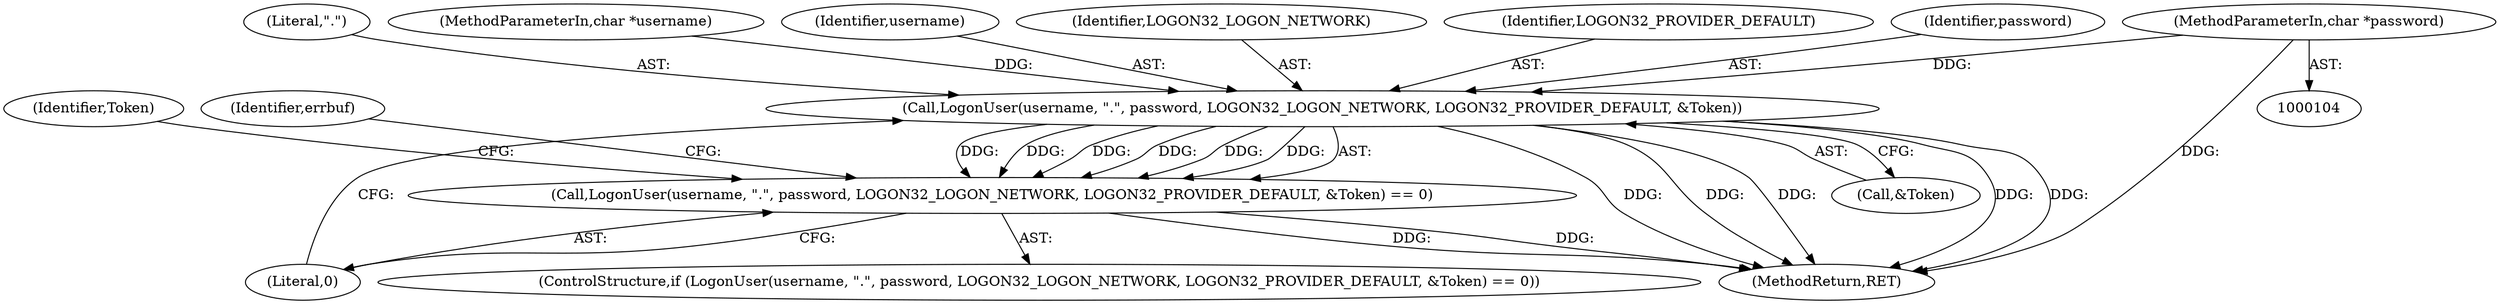 digraph "0_libpcap_437b273761adedcbd880f714bfa44afeec186a31@pointer" {
"1000106" [label="(MethodParameterIn,char *password)"];
"1000112" [label="(Call,LogonUser(username, \".\", password, LOGON32_LOGON_NETWORK, LOGON32_PROVIDER_DEFAULT, &Token))"];
"1000111" [label="(Call,LogonUser(username, \".\", password, LOGON32_LOGON_NETWORK, LOGON32_PROVIDER_DEFAULT, &Token) == 0)"];
"1000113" [label="(Identifier,username)"];
"1000116" [label="(Identifier,LOGON32_LOGON_NETWORK)"];
"1000133" [label="(Identifier,Token)"];
"1000117" [label="(Identifier,LOGON32_PROVIDER_DEFAULT)"];
"1000115" [label="(Identifier,password)"];
"1000114" [label="(Literal,\".\")"];
"1000106" [label="(MethodParameterIn,char *password)"];
"1000112" [label="(Call,LogonUser(username, \".\", password, LOGON32_LOGON_NETWORK, LOGON32_PROVIDER_DEFAULT, &Token))"];
"1000111" [label="(Call,LogonUser(username, \".\", password, LOGON32_LOGON_NETWORK, LOGON32_PROVIDER_DEFAULT, &Token) == 0)"];
"1000120" [label="(Literal,0)"];
"1000105" [label="(MethodParameterIn,char *username)"];
"1000110" [label="(ControlStructure,if (LogonUser(username, \".\", password, LOGON32_LOGON_NETWORK, LOGON32_PROVIDER_DEFAULT, &Token) == 0))"];
"1000150" [label="(MethodReturn,RET)"];
"1000118" [label="(Call,&Token)"];
"1000123" [label="(Identifier,errbuf)"];
"1000106" -> "1000104"  [label="AST: "];
"1000106" -> "1000150"  [label="DDG: "];
"1000106" -> "1000112"  [label="DDG: "];
"1000112" -> "1000111"  [label="AST: "];
"1000112" -> "1000118"  [label="CFG: "];
"1000113" -> "1000112"  [label="AST: "];
"1000114" -> "1000112"  [label="AST: "];
"1000115" -> "1000112"  [label="AST: "];
"1000116" -> "1000112"  [label="AST: "];
"1000117" -> "1000112"  [label="AST: "];
"1000118" -> "1000112"  [label="AST: "];
"1000120" -> "1000112"  [label="CFG: "];
"1000112" -> "1000150"  [label="DDG: "];
"1000112" -> "1000150"  [label="DDG: "];
"1000112" -> "1000150"  [label="DDG: "];
"1000112" -> "1000150"  [label="DDG: "];
"1000112" -> "1000150"  [label="DDG: "];
"1000112" -> "1000111"  [label="DDG: "];
"1000112" -> "1000111"  [label="DDG: "];
"1000112" -> "1000111"  [label="DDG: "];
"1000112" -> "1000111"  [label="DDG: "];
"1000112" -> "1000111"  [label="DDG: "];
"1000112" -> "1000111"  [label="DDG: "];
"1000105" -> "1000112"  [label="DDG: "];
"1000111" -> "1000110"  [label="AST: "];
"1000111" -> "1000120"  [label="CFG: "];
"1000120" -> "1000111"  [label="AST: "];
"1000123" -> "1000111"  [label="CFG: "];
"1000133" -> "1000111"  [label="CFG: "];
"1000111" -> "1000150"  [label="DDG: "];
"1000111" -> "1000150"  [label="DDG: "];
}
